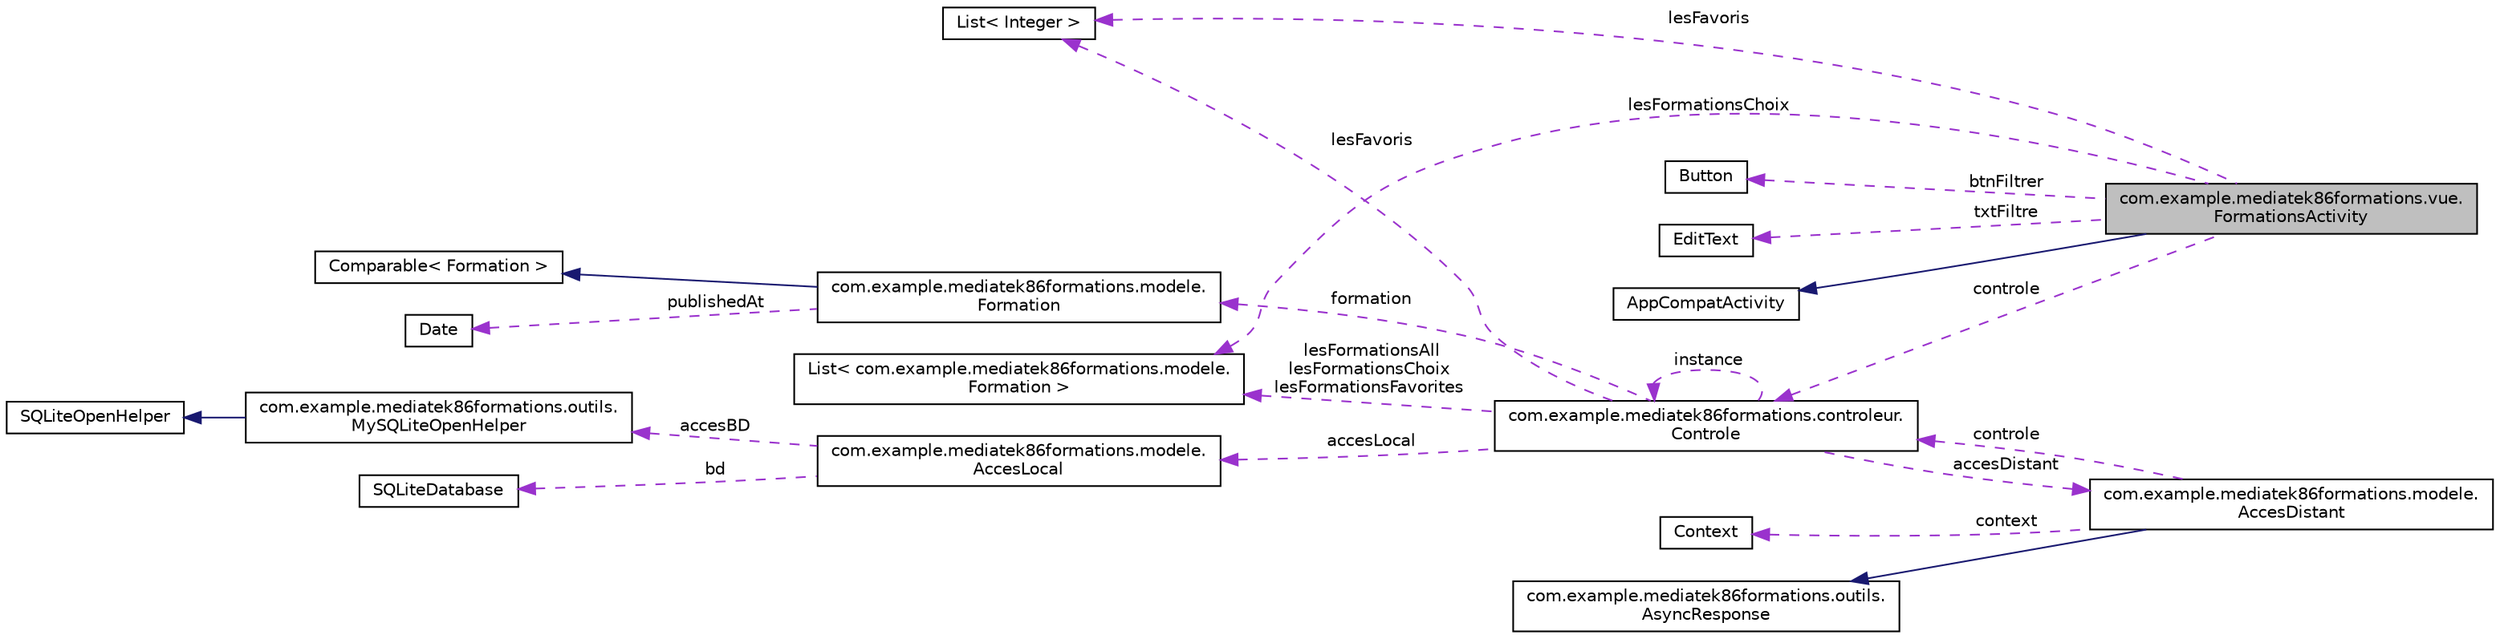 digraph "com.example.mediatek86formations.vue.FormationsActivity"
{
 // LATEX_PDF_SIZE
  edge [fontname="Helvetica",fontsize="10",labelfontname="Helvetica",labelfontsize="10"];
  node [fontname="Helvetica",fontsize="10",shape=record];
  rankdir="LR";
  Node1 [label="com.example.mediatek86formations.vue.\lFormationsActivity",height=0.2,width=0.4,color="black", fillcolor="grey75", style="filled", fontcolor="black",tooltip=" "];
  Node2 -> Node1 [dir="back",color="midnightblue",fontsize="10",style="solid",fontname="Helvetica"];
  Node2 [label="AppCompatActivity",height=0.2,width=0.4,color="black", fillcolor="white", style="filled",tooltip=" "];
  Node3 -> Node1 [dir="back",color="darkorchid3",fontsize="10",style="dashed",label=" controle" ,fontname="Helvetica"];
  Node3 [label="com.example.mediatek86formations.controleur.\lControle",height=0.2,width=0.4,color="black", fillcolor="white", style="filled",URL="$classcom_1_1example_1_1mediatek86formations_1_1controleur_1_1_controle.html",tooltip=" "];
  Node4 -> Node3 [dir="back",color="darkorchid3",fontsize="10",style="dashed",label=" formation" ,fontname="Helvetica"];
  Node4 [label="com.example.mediatek86formations.modele.\lFormation",height=0.2,width=0.4,color="black", fillcolor="white", style="filled",URL="$classcom_1_1example_1_1mediatek86formations_1_1modele_1_1_formation.html",tooltip=" "];
  Node5 -> Node4 [dir="back",color="midnightblue",fontsize="10",style="solid",fontname="Helvetica"];
  Node5 [label="Comparable\< Formation \>",height=0.2,width=0.4,color="black", fillcolor="white", style="filled",tooltip=" "];
  Node6 -> Node4 [dir="back",color="darkorchid3",fontsize="10",style="dashed",label=" publishedAt" ,fontname="Helvetica"];
  Node6 [label="Date",height=0.2,width=0.4,color="black", fillcolor="white", style="filled",tooltip=" "];
  Node7 -> Node3 [dir="back",color="darkorchid3",fontsize="10",style="dashed",label=" lesFormationsAll\nlesFormationsChoix\nlesFormationsFavorites" ,fontname="Helvetica"];
  Node7 [label="List\< com.example.mediatek86formations.modele.\lFormation \>",height=0.2,width=0.4,color="black", fillcolor="white", style="filled",tooltip=" "];
  Node8 -> Node3 [dir="back",color="darkorchid3",fontsize="10",style="dashed",label=" lesFavoris" ,fontname="Helvetica"];
  Node8 [label="List\< Integer \>",height=0.2,width=0.4,color="black", fillcolor="white", style="filled",tooltip=" "];
  Node9 -> Node3 [dir="back",color="darkorchid3",fontsize="10",style="dashed",label=" accesLocal" ,fontname="Helvetica"];
  Node9 [label="com.example.mediatek86formations.modele.\lAccesLocal",height=0.2,width=0.4,color="black", fillcolor="white", style="filled",URL="$classcom_1_1example_1_1mediatek86formations_1_1modele_1_1_acces_local.html",tooltip=" "];
  Node10 -> Node9 [dir="back",color="darkorchid3",fontsize="10",style="dashed",label=" accesBD" ,fontname="Helvetica"];
  Node10 [label="com.example.mediatek86formations.outils.\lMySQLiteOpenHelper",height=0.2,width=0.4,color="black", fillcolor="white", style="filled",URL="$classcom_1_1example_1_1mediatek86formations_1_1outils_1_1_my_s_q_lite_open_helper.html",tooltip=" "];
  Node11 -> Node10 [dir="back",color="midnightblue",fontsize="10",style="solid",fontname="Helvetica"];
  Node11 [label="SQLiteOpenHelper",height=0.2,width=0.4,color="black", fillcolor="white", style="filled",tooltip=" "];
  Node12 -> Node9 [dir="back",color="darkorchid3",fontsize="10",style="dashed",label=" bd" ,fontname="Helvetica"];
  Node12 [label="SQLiteDatabase",height=0.2,width=0.4,color="black", fillcolor="white", style="filled",tooltip=" "];
  Node13 -> Node3 [dir="back",color="darkorchid3",fontsize="10",style="dashed",label=" accesDistant" ,fontname="Helvetica"];
  Node13 [label="com.example.mediatek86formations.modele.\lAccesDistant",height=0.2,width=0.4,color="black", fillcolor="white", style="filled",URL="$classcom_1_1example_1_1mediatek86formations_1_1modele_1_1_acces_distant.html",tooltip=" "];
  Node14 -> Node13 [dir="back",color="midnightblue",fontsize="10",style="solid",fontname="Helvetica"];
  Node14 [label="com.example.mediatek86formations.outils.\lAsyncResponse",height=0.2,width=0.4,color="black", fillcolor="white", style="filled",URL="$interfacecom_1_1example_1_1mediatek86formations_1_1outils_1_1_async_response.html",tooltip=" "];
  Node3 -> Node13 [dir="back",color="darkorchid3",fontsize="10",style="dashed",label=" controle" ,fontname="Helvetica"];
  Node15 -> Node13 [dir="back",color="darkorchid3",fontsize="10",style="dashed",label=" context" ,fontname="Helvetica"];
  Node15 [label="Context",height=0.2,width=0.4,color="black", fillcolor="white", style="filled",tooltip=" "];
  Node3 -> Node3 [dir="back",color="darkorchid3",fontsize="10",style="dashed",label=" instance" ,fontname="Helvetica"];
  Node16 -> Node1 [dir="back",color="darkorchid3",fontsize="10",style="dashed",label=" btnFiltrer" ,fontname="Helvetica"];
  Node16 [label="Button",height=0.2,width=0.4,color="black", fillcolor="white", style="filled",tooltip=" "];
  Node17 -> Node1 [dir="back",color="darkorchid3",fontsize="10",style="dashed",label=" txtFiltre" ,fontname="Helvetica"];
  Node17 [label="EditText",height=0.2,width=0.4,color="black", fillcolor="white", style="filled",tooltip=" "];
  Node7 -> Node1 [dir="back",color="darkorchid3",fontsize="10",style="dashed",label=" lesFormationsChoix" ,fontname="Helvetica"];
  Node8 -> Node1 [dir="back",color="darkorchid3",fontsize="10",style="dashed",label=" lesFavoris" ,fontname="Helvetica"];
}

